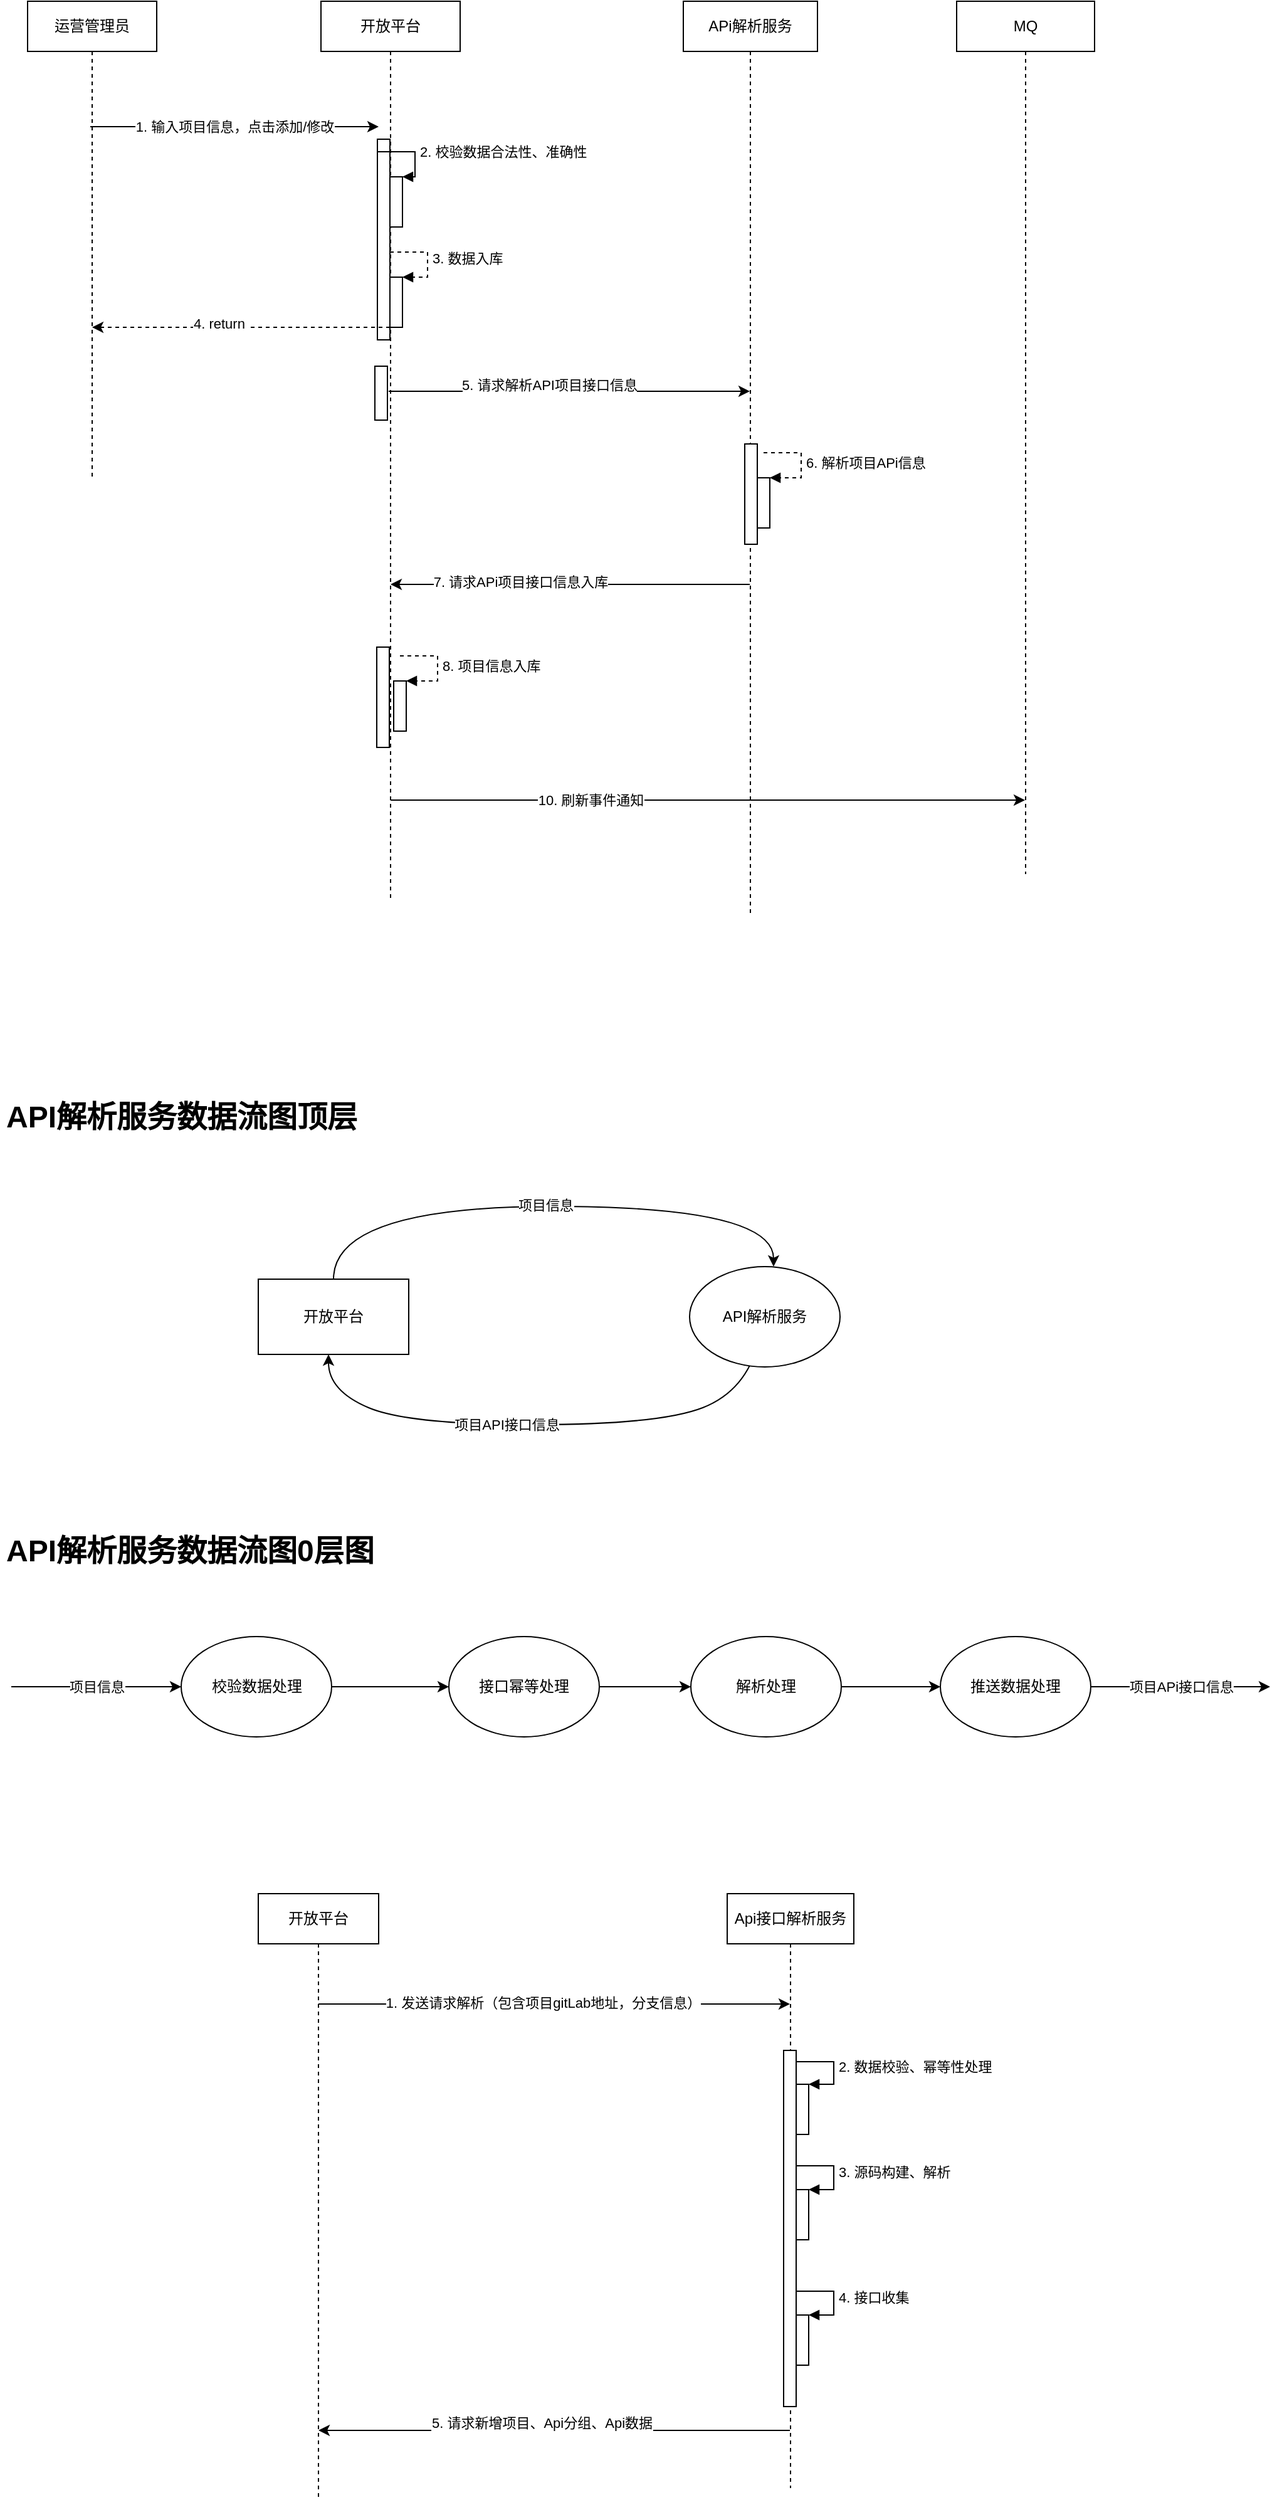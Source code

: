 <mxfile version="14.9.9" type="github">
  <diagram name="Page-1" id="0783ab3e-0a74-02c8-0abd-f7b4e66b4bec">
    <mxGraphModel dx="737" dy="552" grid="0" gridSize="10" guides="1" tooltips="1" connect="1" arrows="1" fold="1" page="0" pageScale="1" pageWidth="850" pageHeight="1100" background="none" math="0" shadow="0">
      <root>
        <mxCell id="0" />
        <mxCell id="1" parent="0" />
        <mxCell id="gkA7OiE7w_O009xZuM8v-9" value="运营管理员" style="shape=umlLifeline;perimeter=lifelinePerimeter;whiteSpace=wrap;html=1;container=1;collapsible=0;recursiveResize=0;outlineConnect=0;" parent="1" vertex="1">
          <mxGeometry x="80" y="280" width="103" height="724" as="geometry" />
        </mxCell>
        <mxCell id="gkA7OiE7w_O009xZuM8v-10" value="&lt;span&gt;开放平台&lt;/span&gt;" style="shape=umlLifeline;perimeter=lifelinePerimeter;whiteSpace=wrap;html=1;container=1;collapsible=0;recursiveResize=0;outlineConnect=0;" parent="1" vertex="1">
          <mxGeometry x="314" y="280" width="111" height="715" as="geometry" />
        </mxCell>
        <mxCell id="gkA7OiE7w_O009xZuM8v-15" value="" style="html=1;points=[];perimeter=orthogonalPerimeter;" parent="gkA7OiE7w_O009xZuM8v-10" vertex="1">
          <mxGeometry x="45" y="110" width="10" height="160" as="geometry" />
        </mxCell>
        <mxCell id="gkA7OiE7w_O009xZuM8v-16" value="" style="html=1;points=[];perimeter=orthogonalPerimeter;" parent="gkA7OiE7w_O009xZuM8v-10" vertex="1">
          <mxGeometry x="55" y="140" width="10" height="40" as="geometry" />
        </mxCell>
        <mxCell id="gkA7OiE7w_O009xZuM8v-17" value="2. 校验数据合法性、准确性" style="edgeStyle=orthogonalEdgeStyle;html=1;align=left;spacingLeft=2;endArrow=block;rounded=0;entryX=1;entryY=0;" parent="gkA7OiE7w_O009xZuM8v-10" target="gkA7OiE7w_O009xZuM8v-16" edge="1">
          <mxGeometry relative="1" as="geometry">
            <mxPoint x="45" y="120" as="sourcePoint" />
            <Array as="points">
              <mxPoint x="75" y="120" />
            </Array>
          </mxGeometry>
        </mxCell>
        <mxCell id="gkA7OiE7w_O009xZuM8v-31" value="" style="html=1;points=[];perimeter=orthogonalPerimeter;" parent="gkA7OiE7w_O009xZuM8v-10" vertex="1">
          <mxGeometry x="43" y="291" width="10" height="43" as="geometry" />
        </mxCell>
        <mxCell id="gkA7OiE7w_O009xZuM8v-35" value="" style="html=1;points=[];perimeter=orthogonalPerimeter;" parent="gkA7OiE7w_O009xZuM8v-10" vertex="1">
          <mxGeometry x="55" y="220" width="10" height="40" as="geometry" />
        </mxCell>
        <mxCell id="gkA7OiE7w_O009xZuM8v-36" value="3. 数据入库" style="edgeStyle=orthogonalEdgeStyle;html=1;align=left;spacingLeft=2;endArrow=block;rounded=0;entryX=1;entryY=0;dashed=1;" parent="gkA7OiE7w_O009xZuM8v-10" target="gkA7OiE7w_O009xZuM8v-35" edge="1">
          <mxGeometry relative="1" as="geometry">
            <mxPoint x="55" y="200" as="sourcePoint" />
            <Array as="points">
              <mxPoint x="85" y="200" />
            </Array>
          </mxGeometry>
        </mxCell>
        <mxCell id="gkA7OiE7w_O009xZuM8v-59" value="" style="html=1;points=[];perimeter=orthogonalPerimeter;" parent="gkA7OiE7w_O009xZuM8v-10" vertex="1">
          <mxGeometry x="58" y="542" width="10" height="40" as="geometry" />
        </mxCell>
        <mxCell id="gkA7OiE7w_O009xZuM8v-60" value="8. 项目信息入库" style="edgeStyle=orthogonalEdgeStyle;html=1;align=left;spacingLeft=2;endArrow=block;rounded=0;entryX=1;entryY=0;dashed=1;" parent="gkA7OiE7w_O009xZuM8v-10" target="gkA7OiE7w_O009xZuM8v-59" edge="1">
          <mxGeometry relative="1" as="geometry">
            <mxPoint x="63" y="522" as="sourcePoint" />
            <Array as="points">
              <mxPoint x="93" y="522" />
            </Array>
          </mxGeometry>
        </mxCell>
        <mxCell id="gkA7OiE7w_O009xZuM8v-11" value="&lt;span&gt;MQ&lt;br&gt;&lt;/span&gt;" style="shape=umlLifeline;perimeter=lifelinePerimeter;whiteSpace=wrap;html=1;container=1;collapsible=0;recursiveResize=0;outlineConnect=0;" parent="1" vertex="1">
          <mxGeometry x="821" y="280" width="110" height="696" as="geometry" />
        </mxCell>
        <mxCell id="gkA7OiE7w_O009xZuM8v-14" value="1. 输入项目信息，点击添加/修改" style="endArrow=classic;html=1;" parent="1" edge="1">
          <mxGeometry width="50" height="50" relative="1" as="geometry">
            <mxPoint x="130" y="380" as="sourcePoint" />
            <mxPoint x="360" y="380" as="targetPoint" />
          </mxGeometry>
        </mxCell>
        <mxCell id="gkA7OiE7w_O009xZuM8v-27" value="" style="endArrow=classic;html=1;dashed=1;" parent="1" source="gkA7OiE7w_O009xZuM8v-10" target="gkA7OiE7w_O009xZuM8v-9" edge="1">
          <mxGeometry width="50" height="50" relative="1" as="geometry">
            <mxPoint x="200" y="530" as="sourcePoint" />
            <mxPoint x="250" y="480" as="targetPoint" />
            <Array as="points">
              <mxPoint x="320" y="540" />
            </Array>
          </mxGeometry>
        </mxCell>
        <mxCell id="gkA7OiE7w_O009xZuM8v-30" value="4. return&amp;nbsp;" style="edgeLabel;html=1;align=center;verticalAlign=middle;resizable=0;points=[];" parent="gkA7OiE7w_O009xZuM8v-27" vertex="1" connectable="0">
          <mxGeometry x="0.542" y="-3" relative="1" as="geometry">
            <mxPoint x="48" as="offset" />
          </mxGeometry>
        </mxCell>
        <mxCell id="gkA7OiE7w_O009xZuM8v-44" value="APi解析服务" style="shape=umlLifeline;perimeter=lifelinePerimeter;whiteSpace=wrap;html=1;container=1;collapsible=0;recursiveResize=0;outlineConnect=0;" parent="1" vertex="1">
          <mxGeometry x="603" y="280" width="107" height="727" as="geometry" />
        </mxCell>
        <mxCell id="gkA7OiE7w_O009xZuM8v-53" value="" style="html=1;points=[];perimeter=orthogonalPerimeter;" parent="gkA7OiE7w_O009xZuM8v-44" vertex="1">
          <mxGeometry x="49" y="353" width="10" height="80" as="geometry" />
        </mxCell>
        <mxCell id="gkA7OiE7w_O009xZuM8v-54" value="" style="html=1;points=[];perimeter=orthogonalPerimeter;" parent="gkA7OiE7w_O009xZuM8v-44" vertex="1">
          <mxGeometry x="59" y="380" width="10" height="40" as="geometry" />
        </mxCell>
        <mxCell id="gkA7OiE7w_O009xZuM8v-55" value="6. 解析项目APi信息" style="edgeStyle=orthogonalEdgeStyle;html=1;align=left;spacingLeft=2;endArrow=block;rounded=0;entryX=1;entryY=0;dashed=1;" parent="gkA7OiE7w_O009xZuM8v-44" target="gkA7OiE7w_O009xZuM8v-54" edge="1">
          <mxGeometry relative="1" as="geometry">
            <mxPoint x="64" y="360" as="sourcePoint" />
            <Array as="points">
              <mxPoint x="94" y="360" />
            </Array>
          </mxGeometry>
        </mxCell>
        <mxCell id="gkA7OiE7w_O009xZuM8v-49" value="" style="endArrow=classic;html=1;" parent="1" target="gkA7OiE7w_O009xZuM8v-44" edge="1">
          <mxGeometry width="50" height="50" relative="1" as="geometry">
            <mxPoint x="368" y="591" as="sourcePoint" />
            <mxPoint x="667" y="591" as="targetPoint" />
            <Array as="points">
              <mxPoint x="379" y="591" />
            </Array>
          </mxGeometry>
        </mxCell>
        <mxCell id="gkA7OiE7w_O009xZuM8v-50" value="5. 请求解析API项目接口信息" style="edgeLabel;html=1;align=center;verticalAlign=middle;resizable=0;points=[];" parent="gkA7OiE7w_O009xZuM8v-49" vertex="1" connectable="0">
          <mxGeometry x="-0.126" y="2" relative="1" as="geometry">
            <mxPoint x="2" y="-3" as="offset" />
          </mxGeometry>
        </mxCell>
        <mxCell id="gkA7OiE7w_O009xZuM8v-56" value="" style="endArrow=classic;html=1;" parent="1" source="gkA7OiE7w_O009xZuM8v-44" target="gkA7OiE7w_O009xZuM8v-10" edge="1">
          <mxGeometry width="50" height="50" relative="1" as="geometry">
            <mxPoint x="456" y="736" as="sourcePoint" />
            <mxPoint x="391" y="736" as="targetPoint" />
            <Array as="points">
              <mxPoint x="540" y="745" />
            </Array>
          </mxGeometry>
        </mxCell>
        <mxCell id="gkA7OiE7w_O009xZuM8v-57" value="7. 请求APi项目接口信息入库" style="edgeLabel;html=1;align=center;verticalAlign=middle;resizable=0;points=[];" parent="gkA7OiE7w_O009xZuM8v-56" vertex="1" connectable="0">
          <mxGeometry x="0.277" y="-2" relative="1" as="geometry">
            <mxPoint as="offset" />
          </mxGeometry>
        </mxCell>
        <mxCell id="gkA7OiE7w_O009xZuM8v-58" value="" style="html=1;points=[];perimeter=orthogonalPerimeter;" parent="1" vertex="1">
          <mxGeometry x="358.5" y="795" width="10" height="80" as="geometry" />
        </mxCell>
        <mxCell id="7p1MwvqhY7PSsZqHk0vf-2" value="" style="endArrow=classic;html=1;" parent="1" source="gkA7OiE7w_O009xZuM8v-10" target="gkA7OiE7w_O009xZuM8v-11" edge="1">
          <mxGeometry width="50" height="50" relative="1" as="geometry">
            <mxPoint x="423" y="953" as="sourcePoint" />
            <mxPoint x="473" y="903" as="targetPoint" />
            <Array as="points">
              <mxPoint x="563" y="917" />
            </Array>
          </mxGeometry>
        </mxCell>
        <mxCell id="7p1MwvqhY7PSsZqHk0vf-3" value="10. 刷新事件通知" style="edgeLabel;html=1;align=center;verticalAlign=middle;resizable=0;points=[];" parent="7p1MwvqhY7PSsZqHk0vf-2" vertex="1" connectable="0">
          <mxGeometry x="-0.372" relative="1" as="geometry">
            <mxPoint as="offset" />
          </mxGeometry>
        </mxCell>
        <mxCell id="7p1MwvqhY7PSsZqHk0vf-8" style="edgeStyle=orthogonalEdgeStyle;rounded=0;orthogonalLoop=1;jettySize=auto;html=1;curved=1;exitX=0.5;exitY=0;exitDx=0;exitDy=0;" parent="1" source="7p1MwvqhY7PSsZqHk0vf-18" edge="1">
          <mxGeometry relative="1" as="geometry">
            <mxPoint x="332" y="1279" as="sourcePoint" />
            <mxPoint x="675.0" y="1289" as="targetPoint" />
            <Array as="points">
              <mxPoint x="324" y="1241" />
              <mxPoint x="675" y="1241" />
            </Array>
          </mxGeometry>
        </mxCell>
        <mxCell id="7p1MwvqhY7PSsZqHk0vf-10" value="项目信息" style="edgeLabel;html=1;align=center;verticalAlign=middle;resizable=0;points=[];" parent="7p1MwvqhY7PSsZqHk0vf-8" vertex="1" connectable="0">
          <mxGeometry x="-0.011" y="1" relative="1" as="geometry">
            <mxPoint x="1" as="offset" />
          </mxGeometry>
        </mxCell>
        <mxCell id="7p1MwvqhY7PSsZqHk0vf-13" value="" style="curved=1;endArrow=classic;html=1;exitX=0.5;exitY=1;exitDx=0;exitDy=0;" parent="1" edge="1">
          <mxGeometry width="50" height="50" relative="1" as="geometry">
            <mxPoint x="663.0" y="1349" as="sourcePoint" />
            <mxPoint x="320" y="1359" as="targetPoint" />
            <Array as="points">
              <mxPoint x="653" y="1388" />
              <mxPoint x="584" y="1415" />
              <mxPoint x="384" y="1415" />
              <mxPoint x="320" y="1388" />
            </Array>
          </mxGeometry>
        </mxCell>
        <mxCell id="7p1MwvqhY7PSsZqHk0vf-14" value="项目API接口信息" style="edgeLabel;html=1;align=center;verticalAlign=middle;resizable=0;points=[];" parent="7p1MwvqhY7PSsZqHk0vf-13" vertex="1" connectable="0">
          <mxGeometry x="0.148" relative="1" as="geometry">
            <mxPoint as="offset" />
          </mxGeometry>
        </mxCell>
        <mxCell id="7p1MwvqhY7PSsZqHk0vf-15" value="&lt;h1&gt;API解析服务数据流图顶层&lt;/h1&gt;" style="text;html=1;strokeColor=none;fillColor=none;spacing=5;spacingTop=-20;whiteSpace=wrap;overflow=hidden;rounded=0;" parent="1" vertex="1">
          <mxGeometry x="58" y="1150" width="363" height="65" as="geometry" />
        </mxCell>
        <mxCell id="7p1MwvqhY7PSsZqHk0vf-16" value="&lt;h1&gt;API解析服务数据流图0层图&lt;/h1&gt;" style="text;html=1;strokeColor=none;fillColor=none;spacing=5;spacingTop=-20;whiteSpace=wrap;overflow=hidden;rounded=0;" parent="1" vertex="1">
          <mxGeometry x="58" y="1496" width="335" height="58" as="geometry" />
        </mxCell>
        <mxCell id="7p1MwvqhY7PSsZqHk0vf-24" style="edgeStyle=orthogonalEdgeStyle;curved=1;rounded=0;orthogonalLoop=1;jettySize=auto;html=1;" parent="1" source="7p1MwvqhY7PSsZqHk0vf-17" target="7p1MwvqhY7PSsZqHk0vf-21" edge="1">
          <mxGeometry relative="1" as="geometry" />
        </mxCell>
        <mxCell id="7p1MwvqhY7PSsZqHk0vf-17" value="校验数据处理" style="ellipse;whiteSpace=wrap;html=1;" parent="1" vertex="1">
          <mxGeometry x="202.5" y="1584" width="120" height="80" as="geometry" />
        </mxCell>
        <mxCell id="7p1MwvqhY7PSsZqHk0vf-18" value="开放平台" style="rounded=0;whiteSpace=wrap;html=1;" parent="1" vertex="1">
          <mxGeometry x="264" y="1299" width="120" height="60" as="geometry" />
        </mxCell>
        <mxCell id="7p1MwvqhY7PSsZqHk0vf-19" value="API解析服务" style="ellipse;whiteSpace=wrap;html=1;" parent="1" vertex="1">
          <mxGeometry x="608" y="1289" width="120" height="80" as="geometry" />
        </mxCell>
        <mxCell id="7p1MwvqhY7PSsZqHk0vf-20" value="项目信息" style="endArrow=classic;html=1;" parent="1" target="7p1MwvqhY7PSsZqHk0vf-17" edge="1">
          <mxGeometry width="50" height="50" relative="1" as="geometry">
            <mxPoint x="67" y="1624" as="sourcePoint" />
            <mxPoint x="117" y="1622" as="targetPoint" />
          </mxGeometry>
        </mxCell>
        <mxCell id="7p1MwvqhY7PSsZqHk0vf-25" style="edgeStyle=orthogonalEdgeStyle;curved=1;rounded=0;orthogonalLoop=1;jettySize=auto;html=1;" parent="1" source="7p1MwvqhY7PSsZqHk0vf-21" target="7p1MwvqhY7PSsZqHk0vf-22" edge="1">
          <mxGeometry relative="1" as="geometry" />
        </mxCell>
        <mxCell id="7p1MwvqhY7PSsZqHk0vf-21" value="接口幂等处理" style="ellipse;whiteSpace=wrap;html=1;" parent="1" vertex="1">
          <mxGeometry x="416" y="1584" width="120" height="80" as="geometry" />
        </mxCell>
        <mxCell id="7p1MwvqhY7PSsZqHk0vf-26" style="edgeStyle=orthogonalEdgeStyle;curved=1;rounded=0;orthogonalLoop=1;jettySize=auto;html=1;entryX=0;entryY=0.5;entryDx=0;entryDy=0;" parent="1" source="7p1MwvqhY7PSsZqHk0vf-22" target="7p1MwvqhY7PSsZqHk0vf-23" edge="1">
          <mxGeometry relative="1" as="geometry" />
        </mxCell>
        <mxCell id="7p1MwvqhY7PSsZqHk0vf-22" value="解析处理" style="ellipse;whiteSpace=wrap;html=1;" parent="1" vertex="1">
          <mxGeometry x="609" y="1584" width="120" height="80" as="geometry" />
        </mxCell>
        <mxCell id="7p1MwvqhY7PSsZqHk0vf-23" value="推送数据处理" style="ellipse;whiteSpace=wrap;html=1;" parent="1" vertex="1">
          <mxGeometry x="808" y="1584" width="120" height="80" as="geometry" />
        </mxCell>
        <mxCell id="7p1MwvqhY7PSsZqHk0vf-27" value="项目APi接口信息" style="endArrow=classic;html=1;exitX=1;exitY=0.5;exitDx=0;exitDy=0;" parent="1" source="7p1MwvqhY7PSsZqHk0vf-23" edge="1">
          <mxGeometry width="50" height="50" relative="1" as="geometry">
            <mxPoint x="927" y="1653" as="sourcePoint" />
            <mxPoint x="1071" y="1624" as="targetPoint" />
          </mxGeometry>
        </mxCell>
        <mxCell id="wbvtfdqyHuVgg0rJvj13-1" value="开放平台" style="shape=umlLifeline;perimeter=lifelinePerimeter;whiteSpace=wrap;html=1;container=1;collapsible=0;recursiveResize=0;outlineConnect=0;" vertex="1" parent="1">
          <mxGeometry x="264" y="1789" width="96" height="482" as="geometry" />
        </mxCell>
        <mxCell id="wbvtfdqyHuVgg0rJvj13-3" value="Api接口解析服务" style="shape=umlLifeline;perimeter=lifelinePerimeter;whiteSpace=wrap;html=1;container=1;collapsible=0;recursiveResize=0;outlineConnect=0;" vertex="1" parent="1">
          <mxGeometry x="638" y="1789" width="101" height="474" as="geometry" />
        </mxCell>
        <mxCell id="wbvtfdqyHuVgg0rJvj13-6" value="" style="html=1;points=[];perimeter=orthogonalPerimeter;" vertex="1" parent="wbvtfdqyHuVgg0rJvj13-3">
          <mxGeometry x="45" y="125" width="10" height="284" as="geometry" />
        </mxCell>
        <mxCell id="wbvtfdqyHuVgg0rJvj13-7" value="" style="html=1;points=[];perimeter=orthogonalPerimeter;" vertex="1" parent="wbvtfdqyHuVgg0rJvj13-3">
          <mxGeometry x="55" y="152" width="10" height="40" as="geometry" />
        </mxCell>
        <mxCell id="wbvtfdqyHuVgg0rJvj13-8" value="2. 数据校验、幂等性处理" style="edgeStyle=orthogonalEdgeStyle;html=1;align=left;spacingLeft=2;endArrow=block;rounded=0;entryX=1;entryY=0;" edge="1" target="wbvtfdqyHuVgg0rJvj13-7" parent="wbvtfdqyHuVgg0rJvj13-3">
          <mxGeometry relative="1" as="geometry">
            <mxPoint x="55" y="134" as="sourcePoint" />
            <Array as="points">
              <mxPoint x="85" y="134" />
            </Array>
          </mxGeometry>
        </mxCell>
        <mxCell id="wbvtfdqyHuVgg0rJvj13-15" value="" style="html=1;points=[];perimeter=orthogonalPerimeter;" vertex="1" parent="wbvtfdqyHuVgg0rJvj13-3">
          <mxGeometry x="55" y="236" width="10" height="40" as="geometry" />
        </mxCell>
        <mxCell id="wbvtfdqyHuVgg0rJvj13-16" value="3. 源码构建、解析" style="edgeStyle=orthogonalEdgeStyle;html=1;align=left;spacingLeft=2;endArrow=block;rounded=0;entryX=1;entryY=0;" edge="1" target="wbvtfdqyHuVgg0rJvj13-15" parent="wbvtfdqyHuVgg0rJvj13-3">
          <mxGeometry relative="1" as="geometry">
            <mxPoint x="55" y="217" as="sourcePoint" />
            <Array as="points">
              <mxPoint x="85" y="217" />
            </Array>
          </mxGeometry>
        </mxCell>
        <mxCell id="wbvtfdqyHuVgg0rJvj13-23" value="" style="html=1;points=[];perimeter=orthogonalPerimeter;" vertex="1" parent="wbvtfdqyHuVgg0rJvj13-3">
          <mxGeometry x="55" y="336" width="10" height="40" as="geometry" />
        </mxCell>
        <mxCell id="wbvtfdqyHuVgg0rJvj13-24" value="4. 接口收集" style="edgeStyle=orthogonalEdgeStyle;html=1;align=left;spacingLeft=2;endArrow=block;rounded=0;entryX=1;entryY=0;" edge="1" target="wbvtfdqyHuVgg0rJvj13-23" parent="wbvtfdqyHuVgg0rJvj13-3">
          <mxGeometry relative="1" as="geometry">
            <mxPoint x="55" y="317" as="sourcePoint" />
            <Array as="points">
              <mxPoint x="85" y="317" />
            </Array>
          </mxGeometry>
        </mxCell>
        <mxCell id="wbvtfdqyHuVgg0rJvj13-4" value="" style="endArrow=classic;html=1;" edge="1" parent="1" source="wbvtfdqyHuVgg0rJvj13-1" target="wbvtfdqyHuVgg0rJvj13-3">
          <mxGeometry width="50" height="50" relative="1" as="geometry">
            <mxPoint x="396" y="1930" as="sourcePoint" />
            <mxPoint x="446" y="1880" as="targetPoint" />
            <Array as="points">
              <mxPoint x="400" y="1877" />
            </Array>
          </mxGeometry>
        </mxCell>
        <mxCell id="wbvtfdqyHuVgg0rJvj13-5" value="1. 发送请求解析（包含项目gitLab地址，分支信息）" style="edgeLabel;html=1;align=center;verticalAlign=middle;resizable=0;points=[];" vertex="1" connectable="0" parent="wbvtfdqyHuVgg0rJvj13-4">
          <mxGeometry x="-0.28" y="-1" relative="1" as="geometry">
            <mxPoint x="43" y="-2" as="offset" />
          </mxGeometry>
        </mxCell>
        <mxCell id="wbvtfdqyHuVgg0rJvj13-34" value="" style="endArrow=classic;html=1;" edge="1" parent="1" source="wbvtfdqyHuVgg0rJvj13-3" target="wbvtfdqyHuVgg0rJvj13-1">
          <mxGeometry width="50" height="50" relative="1" as="geometry">
            <mxPoint x="466" y="2203" as="sourcePoint" />
            <mxPoint x="516" y="2153" as="targetPoint" />
            <Array as="points">
              <mxPoint x="492" y="2217" />
            </Array>
          </mxGeometry>
        </mxCell>
        <mxCell id="wbvtfdqyHuVgg0rJvj13-35" value="5. 请求新增项目、Api分组、Api数据" style="edgeLabel;html=1;align=center;verticalAlign=middle;resizable=0;points=[];" vertex="1" connectable="0" parent="wbvtfdqyHuVgg0rJvj13-34">
          <mxGeometry x="0.338" y="3" relative="1" as="geometry">
            <mxPoint x="53" y="-9" as="offset" />
          </mxGeometry>
        </mxCell>
      </root>
    </mxGraphModel>
  </diagram>
</mxfile>
